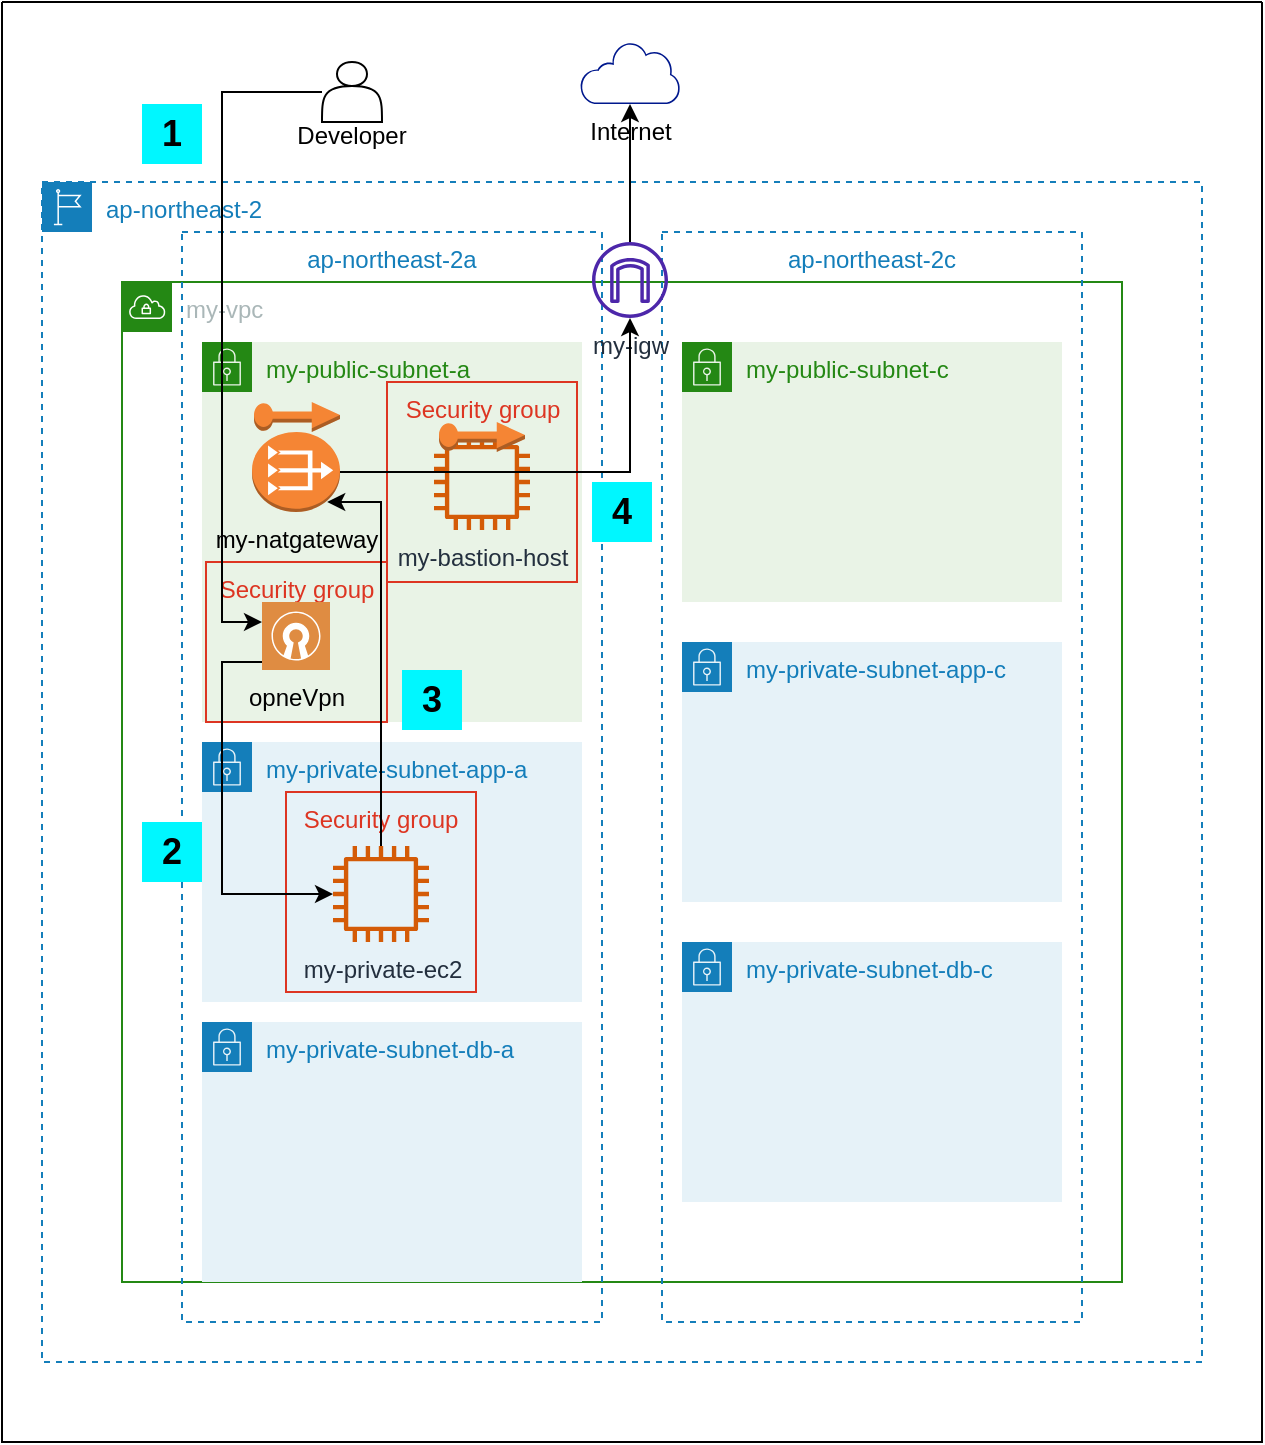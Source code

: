 <mxfile version="21.6.6" type="github">
  <diagram name="페이지-1" id="v46Kw6hZMWN8n9hihEqH">
    <mxGraphModel dx="749" dy="1921" grid="1" gridSize="10" guides="1" tooltips="1" connect="1" arrows="1" fold="1" page="1" pageScale="1" pageWidth="827" pageHeight="1169" math="0" shadow="0">
      <root>
        <mxCell id="0" />
        <mxCell id="1" parent="0" />
        <mxCell id="Re4XzMObqfCqmsB2IL9Q-99" value="" style="swimlane;startSize=0;" vertex="1" parent="1">
          <mxGeometry x="110" y="-30" width="630" height="720" as="geometry" />
        </mxCell>
        <mxCell id="Re4XzMObqfCqmsB2IL9Q-96" value="&lt;br&gt;&lt;br&gt;&lt;br&gt;Developer" style="shape=actor;whiteSpace=wrap;html=1;" vertex="1" parent="Re4XzMObqfCqmsB2IL9Q-99">
          <mxGeometry x="160" y="30" width="30" height="30" as="geometry" />
        </mxCell>
        <mxCell id="Re4XzMObqfCqmsB2IL9Q-93" value="Internet" style="sketch=0;aspect=fixed;pointerEvents=1;shadow=0;dashed=0;html=1;strokeColor=none;labelPosition=center;verticalLabelPosition=bottom;verticalAlign=top;align=center;fillColor=#00188D;shape=mxgraph.mscae.enterprise.internet_hollow" vertex="1" parent="Re4XzMObqfCqmsB2IL9Q-99">
          <mxGeometry x="289" y="20" width="50" height="31" as="geometry" />
        </mxCell>
        <mxCell id="Re4XzMObqfCqmsB2IL9Q-1" value="ap-northeast-2" style="points=[[0,0],[0.25,0],[0.5,0],[0.75,0],[1,0],[1,0.25],[1,0.5],[1,0.75],[1,1],[0.75,1],[0.5,1],[0.25,1],[0,1],[0,0.75],[0,0.5],[0,0.25]];outlineConnect=0;gradientColor=none;html=1;whiteSpace=wrap;fontSize=12;fontStyle=0;container=1;pointerEvents=0;collapsible=0;recursiveResize=0;shape=mxgraph.aws4.group;grIcon=mxgraph.aws4.group_region;strokeColor=#147EBA;fillColor=none;verticalAlign=top;align=left;spacingLeft=30;fontColor=#147EBA;dashed=1;" vertex="1" parent="Re4XzMObqfCqmsB2IL9Q-99">
          <mxGeometry x="20" y="90" width="580" height="590" as="geometry" />
        </mxCell>
        <mxCell id="Re4XzMObqfCqmsB2IL9Q-2" value="my-vpc" style="points=[[0,0],[0.25,0],[0.5,0],[0.75,0],[1,0],[1,0.25],[1,0.5],[1,0.75],[1,1],[0.75,1],[0.5,1],[0.25,1],[0,1],[0,0.75],[0,0.5],[0,0.25]];outlineConnect=0;gradientColor=none;html=1;whiteSpace=wrap;fontSize=12;fontStyle=0;container=1;pointerEvents=0;collapsible=0;recursiveResize=0;shape=mxgraph.aws4.group;grIcon=mxgraph.aws4.group_vpc;strokeColor=#248814;fillColor=none;verticalAlign=top;align=left;spacingLeft=30;fontColor=#AAB7B8;dashed=0;" vertex="1" parent="Re4XzMObqfCqmsB2IL9Q-1">
          <mxGeometry x="40" y="50" width="500" height="500" as="geometry" />
        </mxCell>
        <mxCell id="Re4XzMObqfCqmsB2IL9Q-4" value="ap-northeast-2c" style="fillColor=none;strokeColor=#147EBA;dashed=1;verticalAlign=top;fontStyle=0;fontColor=#147EBA;whiteSpace=wrap;html=1;" vertex="1" parent="Re4XzMObqfCqmsB2IL9Q-2">
          <mxGeometry x="270" y="-25" width="210" height="545" as="geometry" />
        </mxCell>
        <mxCell id="Re4XzMObqfCqmsB2IL9Q-3" value="ap-northeast-2a" style="fillColor=none;strokeColor=#147EBA;dashed=1;verticalAlign=top;fontStyle=0;fontColor=#147EBA;whiteSpace=wrap;html=1;" vertex="1" parent="Re4XzMObqfCqmsB2IL9Q-2">
          <mxGeometry x="30" y="-25" width="210" height="545" as="geometry" />
        </mxCell>
        <mxCell id="Re4XzMObqfCqmsB2IL9Q-5" value="my-public-subnet-a" style="points=[[0,0],[0.25,0],[0.5,0],[0.75,0],[1,0],[1,0.25],[1,0.5],[1,0.75],[1,1],[0.75,1],[0.5,1],[0.25,1],[0,1],[0,0.75],[0,0.5],[0,0.25]];outlineConnect=0;gradientColor=none;html=1;whiteSpace=wrap;fontSize=12;fontStyle=0;container=1;pointerEvents=0;collapsible=0;recursiveResize=0;shape=mxgraph.aws4.group;grIcon=mxgraph.aws4.group_security_group;grStroke=0;strokeColor=#248814;fillColor=#E9F3E6;verticalAlign=top;align=left;spacingLeft=30;fontColor=#248814;dashed=0;" vertex="1" parent="Re4XzMObqfCqmsB2IL9Q-2">
          <mxGeometry x="40" y="30" width="190" height="190" as="geometry" />
        </mxCell>
        <mxCell id="Re4XzMObqfCqmsB2IL9Q-71" value="Security group" style="fillColor=none;strokeColor=#DD3522;verticalAlign=top;fontStyle=0;fontColor=#DD3522;whiteSpace=wrap;html=1;" vertex="1" parent="Re4XzMObqfCqmsB2IL9Q-5">
          <mxGeometry x="92.5" y="20" width="95" height="100" as="geometry" />
        </mxCell>
        <mxCell id="Re4XzMObqfCqmsB2IL9Q-43" value="my-bastion-host" style="sketch=0;outlineConnect=0;fontColor=#232F3E;gradientColor=none;fillColor=#D45B07;strokeColor=none;dashed=0;verticalLabelPosition=bottom;verticalAlign=top;align=center;html=1;fontSize=12;fontStyle=0;aspect=fixed;pointerEvents=1;shape=mxgraph.aws4.instance2;" vertex="1" parent="Re4XzMObqfCqmsB2IL9Q-5">
          <mxGeometry x="116" y="46" width="48" height="48" as="geometry" />
        </mxCell>
        <mxCell id="Re4XzMObqfCqmsB2IL9Q-42" value="" style="outlineConnect=0;dashed=0;verticalLabelPosition=bottom;verticalAlign=top;align=center;html=1;shape=mxgraph.aws3.elastic_ip;fillColor=#F58534;gradientColor=none;" vertex="1" parent="Re4XzMObqfCqmsB2IL9Q-5">
          <mxGeometry x="118.5" y="40" width="43" height="15" as="geometry" />
        </mxCell>
        <mxCell id="Re4XzMObqfCqmsB2IL9Q-92" value="Security group" style="fillColor=none;strokeColor=#DD3522;verticalAlign=top;fontStyle=0;fontColor=#DD3522;whiteSpace=wrap;html=1;" vertex="1" parent="Re4XzMObqfCqmsB2IL9Q-5">
          <mxGeometry x="2" y="110" width="90.5" height="80" as="geometry" />
        </mxCell>
        <mxCell id="Re4XzMObqfCqmsB2IL9Q-6" value="my-private-subnet-app-a" style="points=[[0,0],[0.25,0],[0.5,0],[0.75,0],[1,0],[1,0.25],[1,0.5],[1,0.75],[1,1],[0.75,1],[0.5,1],[0.25,1],[0,1],[0,0.75],[0,0.5],[0,0.25]];outlineConnect=0;gradientColor=none;html=1;whiteSpace=wrap;fontSize=12;fontStyle=0;container=1;pointerEvents=0;collapsible=0;recursiveResize=0;shape=mxgraph.aws4.group;grIcon=mxgraph.aws4.group_security_group;grStroke=0;strokeColor=#147EBA;fillColor=#E6F2F8;verticalAlign=top;align=left;spacingLeft=30;fontColor=#147EBA;dashed=0;" vertex="1" parent="Re4XzMObqfCqmsB2IL9Q-2">
          <mxGeometry x="40" y="230" width="190" height="130" as="geometry" />
        </mxCell>
        <mxCell id="Re4XzMObqfCqmsB2IL9Q-72" value="Security group" style="fillColor=none;strokeColor=#DD3522;verticalAlign=top;fontStyle=0;fontColor=#DD3522;whiteSpace=wrap;html=1;" vertex="1" parent="Re4XzMObqfCqmsB2IL9Q-6">
          <mxGeometry x="42" y="25" width="95" height="100" as="geometry" />
        </mxCell>
        <mxCell id="Re4XzMObqfCqmsB2IL9Q-73" value="my-private-ec2" style="sketch=0;outlineConnect=0;fontColor=#232F3E;gradientColor=none;fillColor=#D45B07;strokeColor=none;dashed=0;verticalLabelPosition=bottom;verticalAlign=top;align=center;html=1;fontSize=12;fontStyle=0;aspect=fixed;pointerEvents=1;shape=mxgraph.aws4.instance2;" vertex="1" parent="Re4XzMObqfCqmsB2IL9Q-6">
          <mxGeometry x="65.5" y="52" width="48" height="48" as="geometry" />
        </mxCell>
        <mxCell id="Re4XzMObqfCqmsB2IL9Q-7" value="my-private-subnet-db-a" style="points=[[0,0],[0.25,0],[0.5,0],[0.75,0],[1,0],[1,0.25],[1,0.5],[1,0.75],[1,1],[0.75,1],[0.5,1],[0.25,1],[0,1],[0,0.75],[0,0.5],[0,0.25]];outlineConnect=0;gradientColor=none;html=1;whiteSpace=wrap;fontSize=12;fontStyle=0;container=1;pointerEvents=0;collapsible=0;recursiveResize=0;shape=mxgraph.aws4.group;grIcon=mxgraph.aws4.group_security_group;grStroke=0;strokeColor=#147EBA;fillColor=#E6F2F8;verticalAlign=top;align=left;spacingLeft=30;fontColor=#147EBA;dashed=0;" vertex="1" parent="Re4XzMObqfCqmsB2IL9Q-2">
          <mxGeometry x="40" y="370" width="190" height="130" as="geometry" />
        </mxCell>
        <mxCell id="Re4XzMObqfCqmsB2IL9Q-8" value="my-public-subnet-c" style="points=[[0,0],[0.25,0],[0.5,0],[0.75,0],[1,0],[1,0.25],[1,0.5],[1,0.75],[1,1],[0.75,1],[0.5,1],[0.25,1],[0,1],[0,0.75],[0,0.5],[0,0.25]];outlineConnect=0;gradientColor=none;html=1;whiteSpace=wrap;fontSize=12;fontStyle=0;container=1;pointerEvents=0;collapsible=0;recursiveResize=0;shape=mxgraph.aws4.group;grIcon=mxgraph.aws4.group_security_group;grStroke=0;strokeColor=#248814;fillColor=#E9F3E6;verticalAlign=top;align=left;spacingLeft=30;fontColor=#248814;dashed=0;" vertex="1" parent="Re4XzMObqfCqmsB2IL9Q-2">
          <mxGeometry x="280" y="30" width="190" height="130" as="geometry" />
        </mxCell>
        <mxCell id="Re4XzMObqfCqmsB2IL9Q-10" value="my-private-subnet-app-c" style="points=[[0,0],[0.25,0],[0.5,0],[0.75,0],[1,0],[1,0.25],[1,0.5],[1,0.75],[1,1],[0.75,1],[0.5,1],[0.25,1],[0,1],[0,0.75],[0,0.5],[0,0.25]];outlineConnect=0;gradientColor=none;html=1;whiteSpace=wrap;fontSize=12;fontStyle=0;container=1;pointerEvents=0;collapsible=0;recursiveResize=0;shape=mxgraph.aws4.group;grIcon=mxgraph.aws4.group_security_group;grStroke=0;strokeColor=#147EBA;fillColor=#E6F2F8;verticalAlign=top;align=left;spacingLeft=30;fontColor=#147EBA;dashed=0;" vertex="1" parent="Re4XzMObqfCqmsB2IL9Q-2">
          <mxGeometry x="280" y="180" width="190" height="130" as="geometry" />
        </mxCell>
        <mxCell id="Re4XzMObqfCqmsB2IL9Q-11" value="my-private-subnet-db-c" style="points=[[0,0],[0.25,0],[0.5,0],[0.75,0],[1,0],[1,0.25],[1,0.5],[1,0.75],[1,1],[0.75,1],[0.5,1],[0.25,1],[0,1],[0,0.75],[0,0.5],[0,0.25]];outlineConnect=0;gradientColor=none;html=1;whiteSpace=wrap;fontSize=12;fontStyle=0;container=1;pointerEvents=0;collapsible=0;recursiveResize=0;shape=mxgraph.aws4.group;grIcon=mxgraph.aws4.group_security_group;grStroke=0;strokeColor=#147EBA;fillColor=#E6F2F8;verticalAlign=top;align=left;spacingLeft=30;fontColor=#147EBA;dashed=0;" vertex="1" parent="Re4XzMObqfCqmsB2IL9Q-2">
          <mxGeometry x="280" y="330" width="190" height="130" as="geometry" />
        </mxCell>
        <mxCell id="Re4XzMObqfCqmsB2IL9Q-90" value="" style="outlineConnect=0;dashed=0;verticalLabelPosition=bottom;verticalAlign=top;align=center;html=1;shape=mxgraph.aws3.elastic_ip;fillColor=#F58534;gradientColor=none;" vertex="1" parent="Re4XzMObqfCqmsB2IL9Q-2">
          <mxGeometry x="66" y="60" width="43" height="15" as="geometry" />
        </mxCell>
        <mxCell id="Re4XzMObqfCqmsB2IL9Q-12" value="my-natgateway" style="outlineConnect=0;dashed=0;verticalLabelPosition=bottom;verticalAlign=top;align=center;html=1;shape=mxgraph.aws3.vpc_nat_gateway;fillColor=#F58534;gradientColor=none;" vertex="1" parent="Re4XzMObqfCqmsB2IL9Q-2">
          <mxGeometry x="65" y="75" width="44" height="40" as="geometry" />
        </mxCell>
        <mxCell id="Re4XzMObqfCqmsB2IL9Q-98" style="edgeStyle=orthogonalEdgeStyle;rounded=0;orthogonalLoop=1;jettySize=auto;html=1;" edge="1" parent="Re4XzMObqfCqmsB2IL9Q-2" source="Re4XzMObqfCqmsB2IL9Q-91" target="Re4XzMObqfCqmsB2IL9Q-73">
          <mxGeometry relative="1" as="geometry">
            <Array as="points">
              <mxPoint x="50" y="190" />
              <mxPoint x="50" y="306" />
            </Array>
          </mxGeometry>
        </mxCell>
        <mxCell id="Re4XzMObqfCqmsB2IL9Q-91" value="opneVpn" style="sketch=0;pointerEvents=1;shadow=0;dashed=0;html=1;strokeColor=none;fillColor=#DF8C42;labelPosition=center;verticalLabelPosition=bottom;verticalAlign=top;align=center;outlineConnect=0;shape=mxgraph.veeam2.open_vpn;" vertex="1" parent="Re4XzMObqfCqmsB2IL9Q-2">
          <mxGeometry x="70" y="160" width="34" height="34" as="geometry" />
        </mxCell>
        <mxCell id="Re4XzMObqfCqmsB2IL9Q-101" style="edgeStyle=orthogonalEdgeStyle;rounded=0;orthogonalLoop=1;jettySize=auto;html=1;entryX=0.855;entryY=0.855;entryDx=0;entryDy=0;entryPerimeter=0;" edge="1" parent="Re4XzMObqfCqmsB2IL9Q-2" source="Re4XzMObqfCqmsB2IL9Q-73" target="Re4XzMObqfCqmsB2IL9Q-12">
          <mxGeometry relative="1" as="geometry">
            <Array as="points">
              <mxPoint x="130" y="110" />
              <mxPoint x="103" y="110" />
            </Array>
          </mxGeometry>
        </mxCell>
        <mxCell id="Re4XzMObqfCqmsB2IL9Q-105" value="&lt;font style=&quot;font-size: 18px;&quot;&gt;&lt;b&gt;2&lt;/b&gt;&lt;/font&gt;" style="text;html=1;strokeColor=none;fillColor=#00F7FF;align=center;verticalAlign=middle;whiteSpace=wrap;rounded=0;" vertex="1" parent="Re4XzMObqfCqmsB2IL9Q-2">
          <mxGeometry x="10" y="270" width="30" height="30" as="geometry" />
        </mxCell>
        <mxCell id="Re4XzMObqfCqmsB2IL9Q-106" value="&lt;font style=&quot;font-size: 18px;&quot;&gt;&lt;b&gt;3&lt;/b&gt;&lt;/font&gt;" style="text;html=1;strokeColor=none;fillColor=#00F7FF;align=center;verticalAlign=middle;whiteSpace=wrap;rounded=0;" vertex="1" parent="Re4XzMObqfCqmsB2IL9Q-2">
          <mxGeometry x="140" y="194" width="30" height="30" as="geometry" />
        </mxCell>
        <mxCell id="Re4XzMObqfCqmsB2IL9Q-107" value="&lt;font style=&quot;font-size: 18px;&quot;&gt;&lt;b&gt;4&lt;/b&gt;&lt;/font&gt;" style="text;html=1;strokeColor=none;fillColor=#00F7FF;align=center;verticalAlign=middle;whiteSpace=wrap;rounded=0;" vertex="1" parent="Re4XzMObqfCqmsB2IL9Q-2">
          <mxGeometry x="235" y="100" width="30" height="30" as="geometry" />
        </mxCell>
        <mxCell id="Re4XzMObqfCqmsB2IL9Q-41" value="my-igw" style="sketch=0;outlineConnect=0;fontColor=#232F3E;gradientColor=none;fillColor=#4D27AA;strokeColor=none;dashed=0;verticalLabelPosition=bottom;verticalAlign=top;align=center;html=1;fontSize=12;fontStyle=0;aspect=fixed;pointerEvents=1;shape=mxgraph.aws4.internet_gateway;" vertex="1" parent="Re4XzMObqfCqmsB2IL9Q-1">
          <mxGeometry x="275" y="30" width="38" height="38" as="geometry" />
        </mxCell>
        <mxCell id="Re4XzMObqfCqmsB2IL9Q-102" style="edgeStyle=orthogonalEdgeStyle;rounded=0;orthogonalLoop=1;jettySize=auto;html=1;" edge="1" parent="Re4XzMObqfCqmsB2IL9Q-1" source="Re4XzMObqfCqmsB2IL9Q-12" target="Re4XzMObqfCqmsB2IL9Q-41">
          <mxGeometry relative="1" as="geometry" />
        </mxCell>
        <mxCell id="Re4XzMObqfCqmsB2IL9Q-97" style="edgeStyle=orthogonalEdgeStyle;rounded=0;orthogonalLoop=1;jettySize=auto;html=1;" edge="1" parent="Re4XzMObqfCqmsB2IL9Q-99" source="Re4XzMObqfCqmsB2IL9Q-96" target="Re4XzMObqfCqmsB2IL9Q-91">
          <mxGeometry relative="1" as="geometry">
            <Array as="points">
              <mxPoint x="110" y="45" />
              <mxPoint x="110" y="310" />
            </Array>
          </mxGeometry>
        </mxCell>
        <mxCell id="Re4XzMObqfCqmsB2IL9Q-103" style="edgeStyle=orthogonalEdgeStyle;rounded=0;orthogonalLoop=1;jettySize=auto;html=1;" edge="1" parent="Re4XzMObqfCqmsB2IL9Q-99" source="Re4XzMObqfCqmsB2IL9Q-41" target="Re4XzMObqfCqmsB2IL9Q-93">
          <mxGeometry relative="1" as="geometry" />
        </mxCell>
        <mxCell id="Re4XzMObqfCqmsB2IL9Q-104" value="&lt;font style=&quot;font-size: 18px;&quot;&gt;&lt;b&gt;1&lt;/b&gt;&lt;/font&gt;" style="text;html=1;strokeColor=none;fillColor=#00F7FF;align=center;verticalAlign=middle;whiteSpace=wrap;rounded=0;" vertex="1" parent="Re4XzMObqfCqmsB2IL9Q-99">
          <mxGeometry x="70" y="51" width="30" height="30" as="geometry" />
        </mxCell>
      </root>
    </mxGraphModel>
  </diagram>
</mxfile>
